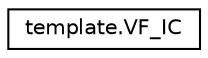 digraph "Graphical Class Hierarchy"
{
 // LATEX_PDF_SIZE
  edge [fontname="Helvetica",fontsize="10",labelfontname="Helvetica",labelfontsize="10"];
  node [fontname="Helvetica",fontsize="10",shape=record];
  rankdir="LR";
  Node0 [label="template.VF_IC",height=0.2,width=0.4,color="black", fillcolor="white", style="filled",URL="$d7/d35/classtemplate_1_1VF__IC.html",tooltip=" "];
}
